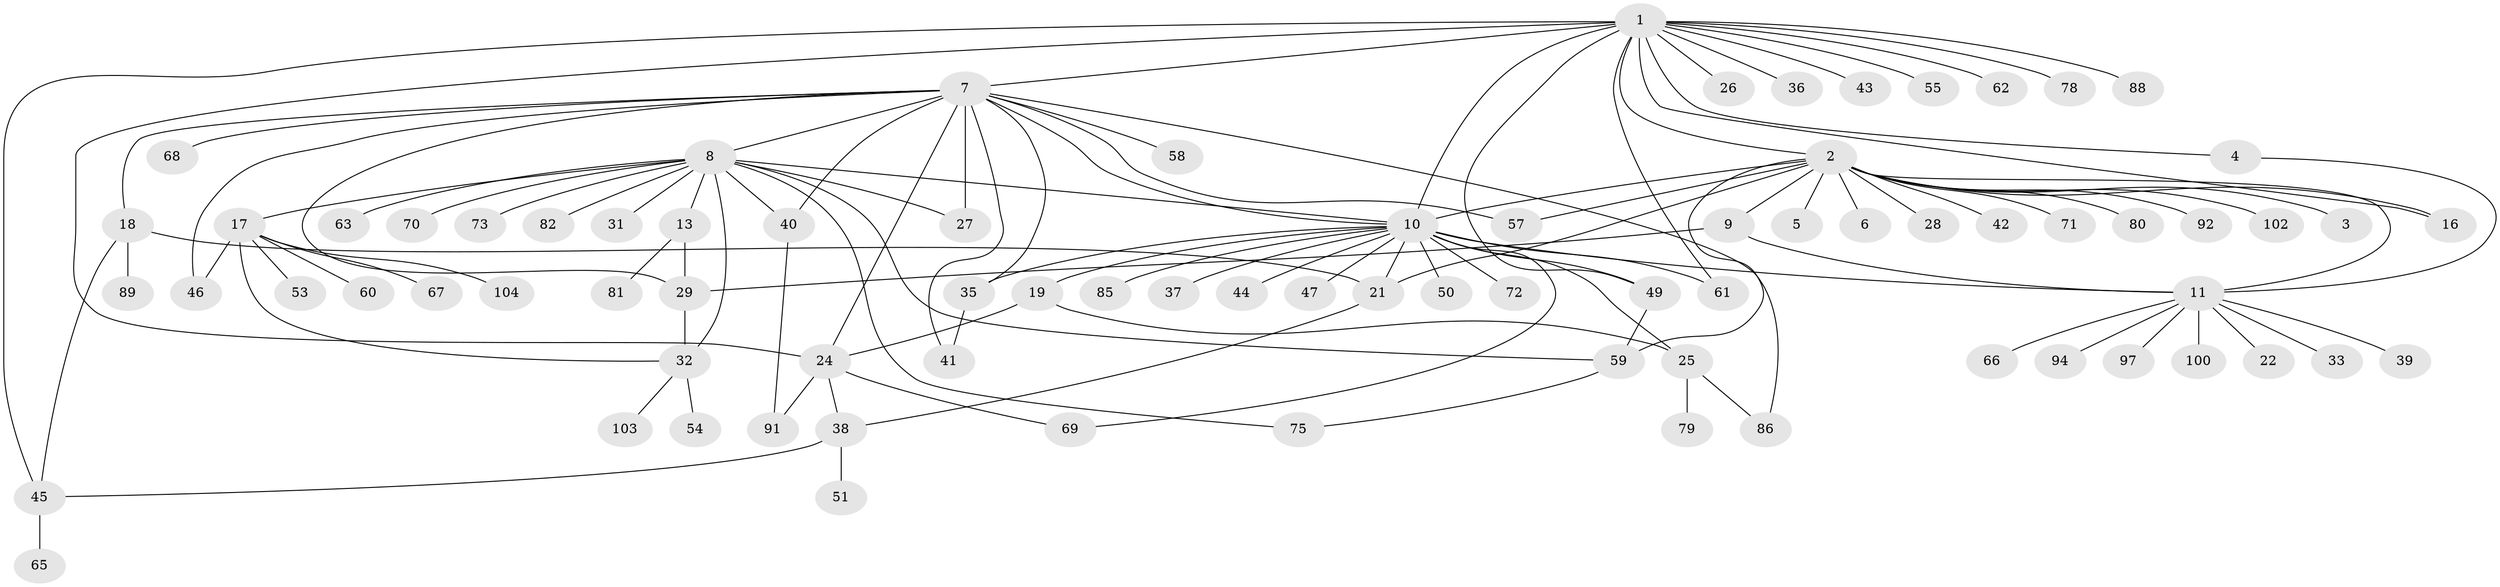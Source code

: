 // Generated by graph-tools (version 1.1) at 2025/23/03/03/25 07:23:53]
// undirected, 80 vertices, 112 edges
graph export_dot {
graph [start="1"]
  node [color=gray90,style=filled];
  1 [super="+23"];
  2 [super="+48"];
  3;
  4;
  5 [super="+20"];
  6;
  7 [super="+34"];
  8 [super="+12"];
  9;
  10 [super="+14"];
  11 [super="+15"];
  13 [super="+76"];
  16 [super="+30"];
  17 [super="+74"];
  18 [super="+52"];
  19;
  21 [super="+98"];
  22;
  24 [super="+77"];
  25 [super="+56"];
  26;
  27;
  28;
  29 [super="+90"];
  31;
  32 [super="+96"];
  33 [super="+101"];
  35 [super="+84"];
  36 [super="+83"];
  37;
  38;
  39;
  40 [super="+87"];
  41;
  42;
  43;
  44;
  45 [super="+93"];
  46;
  47;
  49 [super="+64"];
  50;
  51;
  53;
  54;
  55;
  57;
  58;
  59;
  60;
  61;
  62;
  63;
  65;
  66;
  67;
  68;
  69 [super="+99"];
  70;
  71;
  72;
  73;
  75;
  78;
  79;
  80;
  81;
  82;
  85;
  86;
  88;
  89;
  91 [super="+95"];
  92;
  94;
  97;
  100;
  102;
  103;
  104;
  1 -- 2;
  1 -- 4;
  1 -- 7;
  1 -- 24;
  1 -- 26;
  1 -- 36;
  1 -- 43;
  1 -- 45;
  1 -- 49;
  1 -- 55;
  1 -- 61;
  1 -- 62;
  1 -- 78;
  1 -- 88;
  1 -- 10 [weight=2];
  1 -- 16;
  2 -- 3;
  2 -- 5;
  2 -- 6;
  2 -- 9;
  2 -- 10;
  2 -- 16;
  2 -- 21;
  2 -- 28;
  2 -- 42;
  2 -- 57;
  2 -- 59;
  2 -- 71;
  2 -- 80;
  2 -- 92;
  2 -- 102;
  2 -- 11;
  4 -- 11;
  7 -- 8;
  7 -- 18;
  7 -- 24;
  7 -- 27;
  7 -- 29;
  7 -- 35;
  7 -- 41;
  7 -- 46;
  7 -- 57;
  7 -- 58;
  7 -- 68;
  7 -- 86;
  7 -- 10;
  7 -- 40;
  8 -- 10;
  8 -- 13;
  8 -- 17;
  8 -- 27;
  8 -- 31;
  8 -- 32;
  8 -- 40;
  8 -- 63;
  8 -- 70;
  8 -- 75;
  8 -- 82;
  8 -- 73;
  8 -- 59;
  9 -- 11;
  9 -- 29;
  10 -- 11;
  10 -- 37;
  10 -- 50;
  10 -- 69;
  10 -- 72;
  10 -- 85;
  10 -- 35;
  10 -- 44;
  10 -- 47;
  10 -- 49;
  10 -- 19;
  10 -- 21;
  10 -- 25;
  10 -- 61;
  11 -- 33;
  11 -- 66;
  11 -- 97;
  11 -- 100;
  11 -- 39;
  11 -- 22;
  11 -- 94;
  13 -- 29;
  13 -- 81;
  17 -- 46;
  17 -- 53;
  17 -- 60;
  17 -- 67;
  17 -- 104;
  17 -- 32;
  18 -- 21;
  18 -- 89;
  18 -- 45;
  19 -- 25;
  19 -- 24;
  21 -- 38;
  24 -- 69;
  24 -- 91;
  24 -- 38;
  25 -- 86;
  25 -- 79;
  29 -- 32;
  32 -- 54;
  32 -- 103;
  35 -- 41;
  38 -- 45;
  38 -- 51;
  40 -- 91;
  45 -- 65;
  49 -- 59;
  59 -- 75;
}
